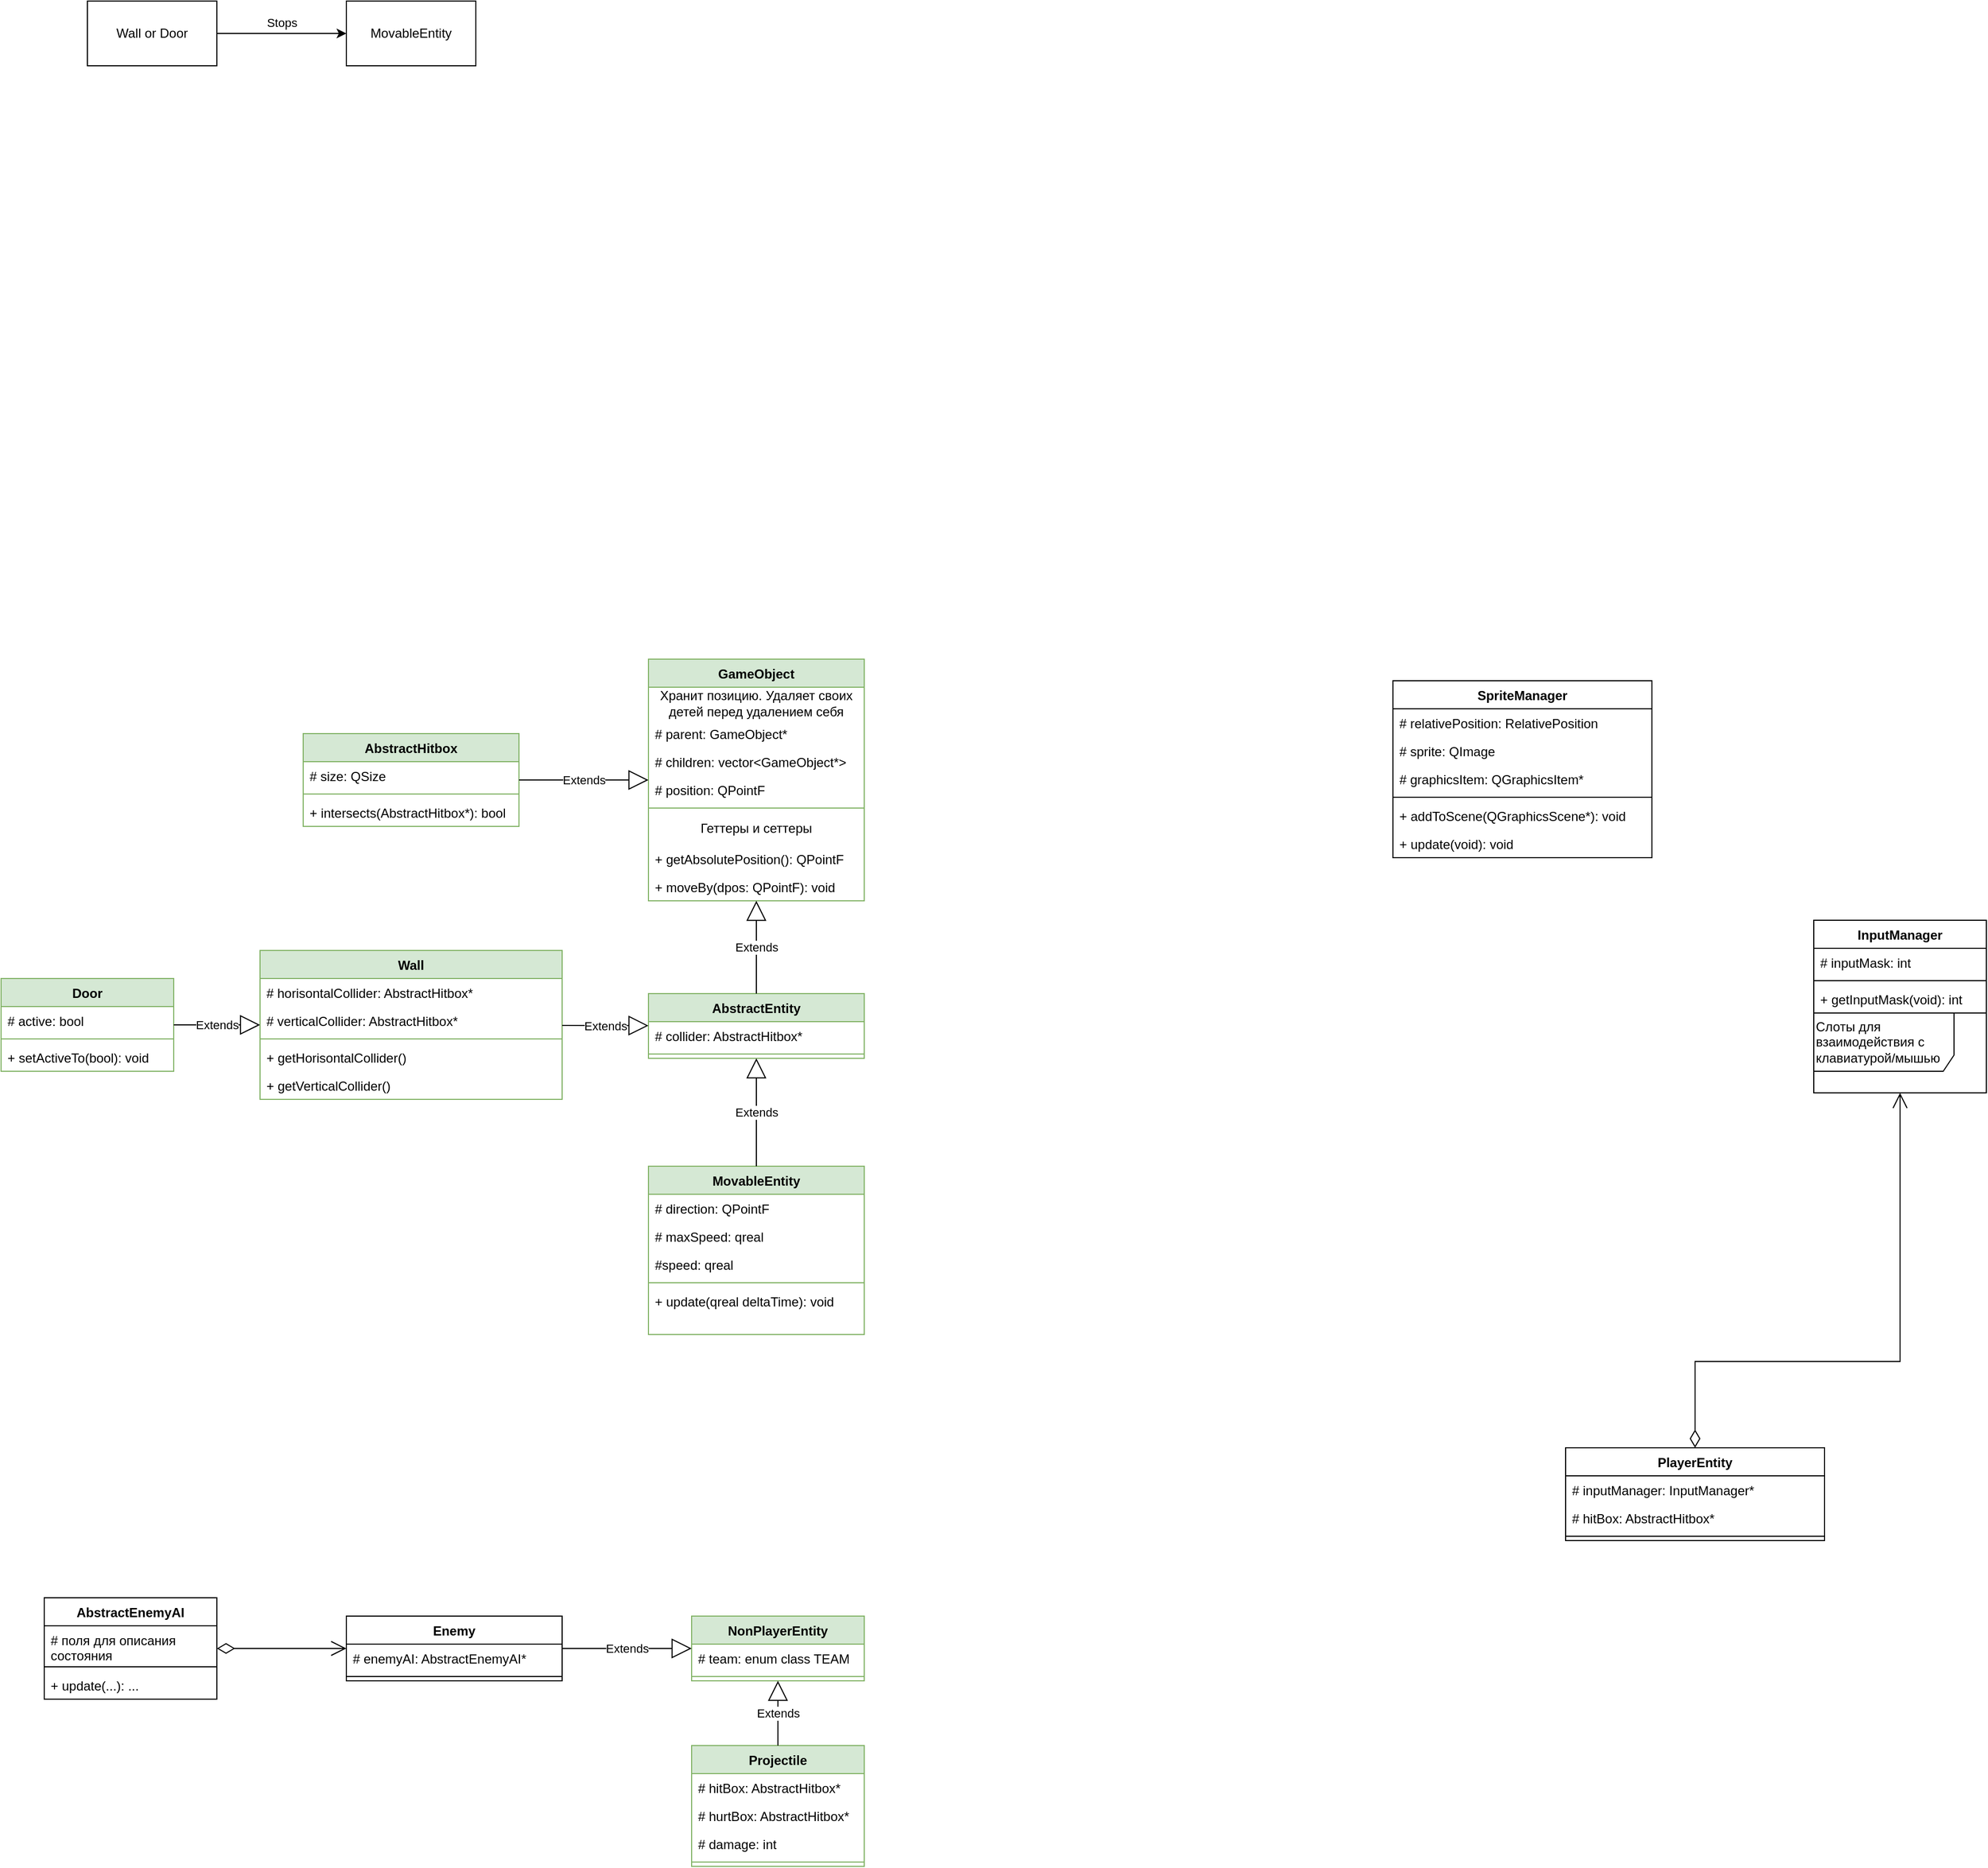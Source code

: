 <mxfile version="21.2.1" type="device" pages="4">
  <diagram id="QPRPo3kNuIKQth53pt3j" name="Основные игровые сущности">
    <mxGraphModel dx="3708" dy="3582" grid="1" gridSize="10" guides="1" tooltips="1" connect="1" arrows="1" fold="1" page="1" pageScale="1" pageWidth="1654" pageHeight="1169" math="0" shadow="0">
      <root>
        <mxCell id="0" />
        <mxCell id="1" parent="0" />
        <mxCell id="chpoLsHw60uD3UeHB9TH-12" value="AbstractHitbox" style="swimlane;fontStyle=1;align=center;verticalAlign=top;childLayout=stackLayout;horizontal=1;startSize=26;horizontalStack=0;resizeParent=1;resizeParentMax=0;resizeLast=0;collapsible=1;marginBottom=0;whiteSpace=wrap;html=1;fillColor=#d5e8d4;strokeColor=#82b366;" parent="1" vertex="1">
          <mxGeometry x="-1360" y="-1081" width="200" height="86" as="geometry" />
        </mxCell>
        <mxCell id="chpoLsHw60uD3UeHB9TH-17" value="# size: QSize" style="text;strokeColor=none;fillColor=none;align=left;verticalAlign=top;spacingLeft=4;spacingRight=4;overflow=hidden;rotatable=0;points=[[0,0.5],[1,0.5]];portConstraint=eastwest;whiteSpace=wrap;html=1;" parent="chpoLsHw60uD3UeHB9TH-12" vertex="1">
          <mxGeometry y="26" width="200" height="26" as="geometry" />
        </mxCell>
        <mxCell id="chpoLsHw60uD3UeHB9TH-14" value="" style="line;strokeWidth=1;fillColor=none;align=left;verticalAlign=middle;spacingTop=-1;spacingLeft=3;spacingRight=3;rotatable=0;labelPosition=right;points=[];portConstraint=eastwest;strokeColor=inherit;" parent="chpoLsHw60uD3UeHB9TH-12" vertex="1">
          <mxGeometry y="52" width="200" height="8" as="geometry" />
        </mxCell>
        <mxCell id="chpoLsHw60uD3UeHB9TH-15" value="+ intersects(AbstractHitbox*): bool" style="text;strokeColor=none;fillColor=none;align=left;verticalAlign=top;spacingLeft=4;spacingRight=4;overflow=hidden;rotatable=0;points=[[0,0.5],[1,0.5]];portConstraint=eastwest;whiteSpace=wrap;html=1;" parent="chpoLsHw60uD3UeHB9TH-12" vertex="1">
          <mxGeometry y="60" width="200" height="26" as="geometry" />
        </mxCell>
        <mxCell id="chpoLsHw60uD3UeHB9TH-18" value="SpriteManager" style="swimlane;fontStyle=1;align=center;verticalAlign=top;childLayout=stackLayout;horizontal=1;startSize=26;horizontalStack=0;resizeParent=1;resizeParentMax=0;resizeLast=0;collapsible=1;marginBottom=0;whiteSpace=wrap;html=1;" parent="1" vertex="1">
          <mxGeometry x="-350" y="-1130" width="240" height="164" as="geometry" />
        </mxCell>
        <mxCell id="chpoLsHw60uD3UeHB9TH-19" value="# relativePosition: RelativePosition" style="text;strokeColor=none;fillColor=none;align=left;verticalAlign=top;spacingLeft=4;spacingRight=4;overflow=hidden;rotatable=0;points=[[0,0.5],[1,0.5]];portConstraint=eastwest;whiteSpace=wrap;html=1;" parent="chpoLsHw60uD3UeHB9TH-18" vertex="1">
          <mxGeometry y="26" width="240" height="26" as="geometry" />
        </mxCell>
        <mxCell id="chpoLsHw60uD3UeHB9TH-23" value="# sprite: QImage" style="text;strokeColor=none;fillColor=none;align=left;verticalAlign=top;spacingLeft=4;spacingRight=4;overflow=hidden;rotatable=0;points=[[0,0.5],[1,0.5]];portConstraint=eastwest;whiteSpace=wrap;html=1;" parent="chpoLsHw60uD3UeHB9TH-18" vertex="1">
          <mxGeometry y="52" width="240" height="26" as="geometry" />
        </mxCell>
        <mxCell id="chpoLsHw60uD3UeHB9TH-24" value="# graphicsItem: QGraphicsItem*" style="text;strokeColor=none;fillColor=none;align=left;verticalAlign=top;spacingLeft=4;spacingRight=4;overflow=hidden;rotatable=0;points=[[0,0.5],[1,0.5]];portConstraint=eastwest;whiteSpace=wrap;html=1;" parent="chpoLsHw60uD3UeHB9TH-18" vertex="1">
          <mxGeometry y="78" width="240" height="26" as="geometry" />
        </mxCell>
        <mxCell id="chpoLsHw60uD3UeHB9TH-20" value="" style="line;strokeWidth=1;fillColor=none;align=left;verticalAlign=middle;spacingTop=-1;spacingLeft=3;spacingRight=3;rotatable=0;labelPosition=right;points=[];portConstraint=eastwest;strokeColor=inherit;" parent="chpoLsHw60uD3UeHB9TH-18" vertex="1">
          <mxGeometry y="104" width="240" height="8" as="geometry" />
        </mxCell>
        <mxCell id="chpoLsHw60uD3UeHB9TH-21" value="+ addToScene(QGraphicsScene*): void" style="text;strokeColor=none;fillColor=none;align=left;verticalAlign=top;spacingLeft=4;spacingRight=4;overflow=hidden;rotatable=0;points=[[0,0.5],[1,0.5]];portConstraint=eastwest;whiteSpace=wrap;html=1;" parent="chpoLsHw60uD3UeHB9TH-18" vertex="1">
          <mxGeometry y="112" width="240" height="26" as="geometry" />
        </mxCell>
        <mxCell id="chpoLsHw60uD3UeHB9TH-25" value="+ update(void): void" style="text;strokeColor=none;fillColor=none;align=left;verticalAlign=top;spacingLeft=4;spacingRight=4;overflow=hidden;rotatable=0;points=[[0,0.5],[1,0.5]];portConstraint=eastwest;whiteSpace=wrap;html=1;" parent="chpoLsHw60uD3UeHB9TH-18" vertex="1">
          <mxGeometry y="138" width="240" height="26" as="geometry" />
        </mxCell>
        <mxCell id="chpoLsHw60uD3UeHB9TH-26" value="MovableEntity" style="swimlane;fontStyle=1;align=center;verticalAlign=top;childLayout=stackLayout;horizontal=1;startSize=26;horizontalStack=0;resizeParent=1;resizeParentMax=0;resizeLast=0;collapsible=1;marginBottom=0;whiteSpace=wrap;html=1;fillColor=#d5e8d4;strokeColor=#82b366;" parent="1" vertex="1">
          <mxGeometry x="-1040" y="-680" width="200" height="156" as="geometry" />
        </mxCell>
        <mxCell id="chpoLsHw60uD3UeHB9TH-27" value="# direction: QPointF" style="text;strokeColor=none;fillColor=none;align=left;verticalAlign=top;spacingLeft=4;spacingRight=4;overflow=hidden;rotatable=0;points=[[0,0.5],[1,0.5]];portConstraint=eastwest;whiteSpace=wrap;html=1;" parent="chpoLsHw60uD3UeHB9TH-26" vertex="1">
          <mxGeometry y="26" width="200" height="26" as="geometry" />
        </mxCell>
        <mxCell id="MFDbTwBnCTHf1t6T9YAF-19" value="# maxSpeed: qreal" style="text;strokeColor=none;fillColor=none;align=left;verticalAlign=top;spacingLeft=4;spacingRight=4;overflow=hidden;rotatable=0;points=[[0,0.5],[1,0.5]];portConstraint=eastwest;whiteSpace=wrap;html=1;" vertex="1" parent="chpoLsHw60uD3UeHB9TH-26">
          <mxGeometry y="52" width="200" height="26" as="geometry" />
        </mxCell>
        <mxCell id="MFDbTwBnCTHf1t6T9YAF-20" value="#speed: qreal" style="text;strokeColor=none;fillColor=none;align=left;verticalAlign=top;spacingLeft=4;spacingRight=4;overflow=hidden;rotatable=0;points=[[0,0.5],[1,0.5]];portConstraint=eastwest;whiteSpace=wrap;html=1;" vertex="1" parent="chpoLsHw60uD3UeHB9TH-26">
          <mxGeometry y="78" width="200" height="26" as="geometry" />
        </mxCell>
        <mxCell id="chpoLsHw60uD3UeHB9TH-28" value="" style="line;strokeWidth=1;fillColor=none;align=left;verticalAlign=middle;spacingTop=-1;spacingLeft=3;spacingRight=3;rotatable=0;labelPosition=right;points=[];portConstraint=eastwest;strokeColor=inherit;" parent="chpoLsHw60uD3UeHB9TH-26" vertex="1">
          <mxGeometry y="104" width="200" height="8" as="geometry" />
        </mxCell>
        <mxCell id="chpoLsHw60uD3UeHB9TH-29" value="+ update(qreal deltaTime): void" style="text;strokeColor=none;fillColor=none;align=left;verticalAlign=top;spacingLeft=4;spacingRight=4;overflow=hidden;rotatable=0;points=[[0,0.5],[1,0.5]];portConstraint=eastwest;whiteSpace=wrap;html=1;" parent="chpoLsHw60uD3UeHB9TH-26" vertex="1">
          <mxGeometry y="112" width="200" height="44" as="geometry" />
        </mxCell>
        <mxCell id="zSMFsUK02AUJsP9jd0Pa-3" value="AbstractEntity" style="swimlane;fontStyle=1;align=center;verticalAlign=top;childLayout=stackLayout;horizontal=1;startSize=26;horizontalStack=0;resizeParent=1;resizeParentMax=0;resizeLast=0;collapsible=1;marginBottom=0;whiteSpace=wrap;html=1;fillColor=#d5e8d4;strokeColor=#82b366;" parent="1" vertex="1">
          <mxGeometry x="-1040" y="-840" width="200" height="60" as="geometry" />
        </mxCell>
        <mxCell id="V9e5aSlDiCZxoHJ3O9ea-1" value="# collider: AbstractHitbox*" style="text;strokeColor=none;fillColor=none;align=left;verticalAlign=top;spacingLeft=4;spacingRight=4;overflow=hidden;rotatable=0;points=[[0,0.5],[1,0.5]];portConstraint=eastwest;whiteSpace=wrap;html=1;" parent="zSMFsUK02AUJsP9jd0Pa-3" vertex="1">
          <mxGeometry y="26" width="200" height="26" as="geometry" />
        </mxCell>
        <mxCell id="zSMFsUK02AUJsP9jd0Pa-5" value="" style="line;strokeWidth=1;fillColor=none;align=left;verticalAlign=middle;spacingTop=-1;spacingLeft=3;spacingRight=3;rotatable=0;labelPosition=right;points=[];portConstraint=eastwest;strokeColor=inherit;" parent="zSMFsUK02AUJsP9jd0Pa-3" vertex="1">
          <mxGeometry y="52" width="200" height="8" as="geometry" />
        </mxCell>
        <mxCell id="zSMFsUK02AUJsP9jd0Pa-14" value="Wall" style="swimlane;fontStyle=1;align=center;verticalAlign=top;childLayout=stackLayout;horizontal=1;startSize=26;horizontalStack=0;resizeParent=1;resizeParentMax=0;resizeLast=0;collapsible=1;marginBottom=0;whiteSpace=wrap;html=1;fillColor=#d5e8d4;strokeColor=#82b366;" parent="1" vertex="1">
          <mxGeometry x="-1400" y="-880" width="280" height="138" as="geometry" />
        </mxCell>
        <mxCell id="V9e5aSlDiCZxoHJ3O9ea-3" value="# horisontalCollider: AbstractHitbox*" style="text;strokeColor=none;fillColor=none;align=left;verticalAlign=top;spacingLeft=4;spacingRight=4;overflow=hidden;rotatable=0;points=[[0,0.5],[1,0.5]];portConstraint=eastwest;whiteSpace=wrap;html=1;" parent="zSMFsUK02AUJsP9jd0Pa-14" vertex="1">
          <mxGeometry y="26" width="280" height="26" as="geometry" />
        </mxCell>
        <mxCell id="V9e5aSlDiCZxoHJ3O9ea-4" value="# verticalCollider: AbstractHitbox*" style="text;strokeColor=none;fillColor=none;align=left;verticalAlign=top;spacingLeft=4;spacingRight=4;overflow=hidden;rotatable=0;points=[[0,0.5],[1,0.5]];portConstraint=eastwest;whiteSpace=wrap;html=1;" parent="zSMFsUK02AUJsP9jd0Pa-14" vertex="1">
          <mxGeometry y="52" width="280" height="26" as="geometry" />
        </mxCell>
        <mxCell id="zSMFsUK02AUJsP9jd0Pa-16" value="" style="line;strokeWidth=1;fillColor=none;align=left;verticalAlign=middle;spacingTop=-1;spacingLeft=3;spacingRight=3;rotatable=0;labelPosition=right;points=[];portConstraint=eastwest;strokeColor=inherit;" parent="zSMFsUK02AUJsP9jd0Pa-14" vertex="1">
          <mxGeometry y="78" width="280" height="8" as="geometry" />
        </mxCell>
        <mxCell id="V9e5aSlDiCZxoHJ3O9ea-5" value="+ getHorisontalCollider()" style="text;strokeColor=none;fillColor=none;align=left;verticalAlign=top;spacingLeft=4;spacingRight=4;overflow=hidden;rotatable=0;points=[[0,0.5],[1,0.5]];portConstraint=eastwest;whiteSpace=wrap;html=1;" parent="zSMFsUK02AUJsP9jd0Pa-14" vertex="1">
          <mxGeometry y="86" width="280" height="26" as="geometry" />
        </mxCell>
        <mxCell id="V9e5aSlDiCZxoHJ3O9ea-6" value="+ getVerticalCollider()" style="text;strokeColor=none;fillColor=none;align=left;verticalAlign=top;spacingLeft=4;spacingRight=4;overflow=hidden;rotatable=0;points=[[0,0.5],[1,0.5]];portConstraint=eastwest;whiteSpace=wrap;html=1;" parent="zSMFsUK02AUJsP9jd0Pa-14" vertex="1">
          <mxGeometry y="112" width="280" height="26" as="geometry" />
        </mxCell>
        <mxCell id="zSMFsUK02AUJsP9jd0Pa-19" value="Door" style="swimlane;fontStyle=1;align=center;verticalAlign=top;childLayout=stackLayout;horizontal=1;startSize=26;horizontalStack=0;resizeParent=1;resizeParentMax=0;resizeLast=0;collapsible=1;marginBottom=0;whiteSpace=wrap;html=1;fillColor=#d5e8d4;strokeColor=#82b366;" parent="1" vertex="1">
          <mxGeometry x="-1640" y="-854" width="160" height="86" as="geometry" />
        </mxCell>
        <mxCell id="zSMFsUK02AUJsP9jd0Pa-20" value="# active: bool" style="text;strokeColor=none;fillColor=none;align=left;verticalAlign=top;spacingLeft=4;spacingRight=4;overflow=hidden;rotatable=0;points=[[0,0.5],[1,0.5]];portConstraint=eastwest;whiteSpace=wrap;html=1;" parent="zSMFsUK02AUJsP9jd0Pa-19" vertex="1">
          <mxGeometry y="26" width="160" height="26" as="geometry" />
        </mxCell>
        <mxCell id="zSMFsUK02AUJsP9jd0Pa-21" value="" style="line;strokeWidth=1;fillColor=none;align=left;verticalAlign=middle;spacingTop=-1;spacingLeft=3;spacingRight=3;rotatable=0;labelPosition=right;points=[];portConstraint=eastwest;strokeColor=inherit;" parent="zSMFsUK02AUJsP9jd0Pa-19" vertex="1">
          <mxGeometry y="52" width="160" height="8" as="geometry" />
        </mxCell>
        <mxCell id="zSMFsUK02AUJsP9jd0Pa-22" value="+ setActiveTo(bool): void" style="text;strokeColor=none;fillColor=none;align=left;verticalAlign=top;spacingLeft=4;spacingRight=4;overflow=hidden;rotatable=0;points=[[0,0.5],[1,0.5]];portConstraint=eastwest;whiteSpace=wrap;html=1;" parent="zSMFsUK02AUJsP9jd0Pa-19" vertex="1">
          <mxGeometry y="60" width="160" height="26" as="geometry" />
        </mxCell>
        <mxCell id="zSMFsUK02AUJsP9jd0Pa-23" value="Extends" style="endArrow=block;endSize=16;endFill=0;html=1;rounded=0;" parent="1" source="zSMFsUK02AUJsP9jd0Pa-19" target="zSMFsUK02AUJsP9jd0Pa-14" edge="1">
          <mxGeometry width="160" relative="1" as="geometry">
            <mxPoint x="-1920" y="-450" as="sourcePoint" />
            <mxPoint x="-1760" y="-450" as="targetPoint" />
          </mxGeometry>
        </mxCell>
        <mxCell id="zSMFsUK02AUJsP9jd0Pa-24" value="NonPlayerEntity" style="swimlane;fontStyle=1;align=center;verticalAlign=top;childLayout=stackLayout;horizontal=1;startSize=26;horizontalStack=0;resizeParent=1;resizeParentMax=0;resizeLast=0;collapsible=1;marginBottom=0;whiteSpace=wrap;html=1;fillColor=#d5e8d4;strokeColor=#82b366;" parent="1" vertex="1">
          <mxGeometry x="-1000" y="-263" width="160" height="60" as="geometry" />
        </mxCell>
        <mxCell id="zSMFsUK02AUJsP9jd0Pa-25" value="# team: enum class TEAM" style="text;strokeColor=none;fillColor=none;align=left;verticalAlign=top;spacingLeft=4;spacingRight=4;overflow=hidden;rotatable=0;points=[[0,0.5],[1,0.5]];portConstraint=eastwest;whiteSpace=wrap;html=1;" parent="zSMFsUK02AUJsP9jd0Pa-24" vertex="1">
          <mxGeometry y="26" width="160" height="26" as="geometry" />
        </mxCell>
        <mxCell id="zSMFsUK02AUJsP9jd0Pa-26" value="" style="line;strokeWidth=1;fillColor=none;align=left;verticalAlign=middle;spacingTop=-1;spacingLeft=3;spacingRight=3;rotatable=0;labelPosition=right;points=[];portConstraint=eastwest;strokeColor=inherit;" parent="zSMFsUK02AUJsP9jd0Pa-24" vertex="1">
          <mxGeometry y="52" width="160" height="8" as="geometry" />
        </mxCell>
        <mxCell id="zSMFsUK02AUJsP9jd0Pa-29" value="Projectile" style="swimlane;fontStyle=1;align=center;verticalAlign=top;childLayout=stackLayout;horizontal=1;startSize=26;horizontalStack=0;resizeParent=1;resizeParentMax=0;resizeLast=0;collapsible=1;marginBottom=0;whiteSpace=wrap;html=1;fillColor=#d5e8d4;strokeColor=#82b366;" parent="1" vertex="1">
          <mxGeometry x="-1000" y="-143" width="160" height="112" as="geometry" />
        </mxCell>
        <mxCell id="zSMFsUK02AUJsP9jd0Pa-30" value="# hitBox: AbstractHitbox*" style="text;strokeColor=none;fillColor=none;align=left;verticalAlign=top;spacingLeft=4;spacingRight=4;overflow=hidden;rotatable=0;points=[[0,0.5],[1,0.5]];portConstraint=eastwest;whiteSpace=wrap;html=1;" parent="zSMFsUK02AUJsP9jd0Pa-29" vertex="1">
          <mxGeometry y="26" width="160" height="26" as="geometry" />
        </mxCell>
        <mxCell id="zSMFsUK02AUJsP9jd0Pa-33" value="# hurtBox: AbstractHitbox*" style="text;strokeColor=none;fillColor=none;align=left;verticalAlign=top;spacingLeft=4;spacingRight=4;overflow=hidden;rotatable=0;points=[[0,0.5],[1,0.5]];portConstraint=eastwest;whiteSpace=wrap;html=1;" parent="zSMFsUK02AUJsP9jd0Pa-29" vertex="1">
          <mxGeometry y="52" width="160" height="26" as="geometry" />
        </mxCell>
        <mxCell id="zSMFsUK02AUJsP9jd0Pa-36" value="# damage: int" style="text;strokeColor=none;fillColor=none;align=left;verticalAlign=top;spacingLeft=4;spacingRight=4;overflow=hidden;rotatable=0;points=[[0,0.5],[1,0.5]];portConstraint=eastwest;whiteSpace=wrap;html=1;" parent="zSMFsUK02AUJsP9jd0Pa-29" vertex="1">
          <mxGeometry y="78" width="160" height="26" as="geometry" />
        </mxCell>
        <mxCell id="zSMFsUK02AUJsP9jd0Pa-31" value="" style="line;strokeWidth=1;fillColor=none;align=left;verticalAlign=middle;spacingTop=-1;spacingLeft=3;spacingRight=3;rotatable=0;labelPosition=right;points=[];portConstraint=eastwest;strokeColor=inherit;" parent="zSMFsUK02AUJsP9jd0Pa-29" vertex="1">
          <mxGeometry y="104" width="160" height="8" as="geometry" />
        </mxCell>
        <mxCell id="zSMFsUK02AUJsP9jd0Pa-35" value="Extends" style="endArrow=block;endSize=16;endFill=0;html=1;rounded=0;exitX=0.5;exitY=0;exitDx=0;exitDy=0;" parent="1" source="zSMFsUK02AUJsP9jd0Pa-29" target="zSMFsUK02AUJsP9jd0Pa-24" edge="1">
          <mxGeometry width="160" relative="1" as="geometry">
            <mxPoint x="-1250" y="-43" as="sourcePoint" />
            <mxPoint x="-1090" y="-43" as="targetPoint" />
          </mxGeometry>
        </mxCell>
        <mxCell id="zSMFsUK02AUJsP9jd0Pa-43" value="Enemy" style="swimlane;fontStyle=1;align=center;verticalAlign=top;childLayout=stackLayout;horizontal=1;startSize=26;horizontalStack=0;resizeParent=1;resizeParentMax=0;resizeLast=0;collapsible=1;marginBottom=0;whiteSpace=wrap;html=1;" parent="1" vertex="1">
          <mxGeometry x="-1320" y="-263" width="200" height="60" as="geometry" />
        </mxCell>
        <mxCell id="zSMFsUK02AUJsP9jd0Pa-44" value="# enemyAI: AbstractEnemyAI*" style="text;strokeColor=none;fillColor=none;align=left;verticalAlign=top;spacingLeft=4;spacingRight=4;overflow=hidden;rotatable=0;points=[[0,0.5],[1,0.5]];portConstraint=eastwest;whiteSpace=wrap;html=1;" parent="zSMFsUK02AUJsP9jd0Pa-43" vertex="1">
          <mxGeometry y="26" width="200" height="26" as="geometry" />
        </mxCell>
        <mxCell id="zSMFsUK02AUJsP9jd0Pa-45" value="" style="line;strokeWidth=1;fillColor=none;align=left;verticalAlign=middle;spacingTop=-1;spacingLeft=3;spacingRight=3;rotatable=0;labelPosition=right;points=[];portConstraint=eastwest;strokeColor=inherit;" parent="zSMFsUK02AUJsP9jd0Pa-43" vertex="1">
          <mxGeometry y="52" width="200" height="8" as="geometry" />
        </mxCell>
        <mxCell id="zSMFsUK02AUJsP9jd0Pa-47" value="Extends" style="endArrow=block;endSize=16;endFill=0;html=1;rounded=0;" parent="1" source="zSMFsUK02AUJsP9jd0Pa-43" target="zSMFsUK02AUJsP9jd0Pa-24" edge="1">
          <mxGeometry width="160" relative="1" as="geometry">
            <mxPoint x="-1300" y="-83" as="sourcePoint" />
            <mxPoint x="-1140" y="-83" as="targetPoint" />
          </mxGeometry>
        </mxCell>
        <mxCell id="zSMFsUK02AUJsP9jd0Pa-48" value="InputManager" style="swimlane;fontStyle=1;align=center;verticalAlign=top;childLayout=stackLayout;horizontal=1;startSize=26;horizontalStack=0;resizeParent=1;resizeParentMax=0;resizeLast=0;collapsible=1;marginBottom=0;whiteSpace=wrap;html=1;" parent="1" vertex="1">
          <mxGeometry x="40" y="-908" width="160" height="160" as="geometry" />
        </mxCell>
        <mxCell id="zSMFsUK02AUJsP9jd0Pa-49" value="# inputMask: int" style="text;strokeColor=none;fillColor=none;align=left;verticalAlign=top;spacingLeft=4;spacingRight=4;overflow=hidden;rotatable=0;points=[[0,0.5],[1,0.5]];portConstraint=eastwest;whiteSpace=wrap;html=1;" parent="zSMFsUK02AUJsP9jd0Pa-48" vertex="1">
          <mxGeometry y="26" width="160" height="26" as="geometry" />
        </mxCell>
        <mxCell id="zSMFsUK02AUJsP9jd0Pa-50" value="" style="line;strokeWidth=1;fillColor=none;align=left;verticalAlign=middle;spacingTop=-1;spacingLeft=3;spacingRight=3;rotatable=0;labelPosition=right;points=[];portConstraint=eastwest;strokeColor=inherit;" parent="zSMFsUK02AUJsP9jd0Pa-48" vertex="1">
          <mxGeometry y="52" width="160" height="8" as="geometry" />
        </mxCell>
        <mxCell id="zSMFsUK02AUJsP9jd0Pa-52" value="+ getInputMask(void): int" style="text;strokeColor=none;fillColor=none;align=left;verticalAlign=top;spacingLeft=4;spacingRight=4;overflow=hidden;rotatable=0;points=[[0,0.5],[1,0.5]];portConstraint=eastwest;whiteSpace=wrap;html=1;" parent="zSMFsUK02AUJsP9jd0Pa-48" vertex="1">
          <mxGeometry y="60" width="160" height="26" as="geometry" />
        </mxCell>
        <mxCell id="zSMFsUK02AUJsP9jd0Pa-53" value="Слоты для взаимодействия с клавиатурой/мышью" style="shape=umlFrame;whiteSpace=wrap;html=1;pointerEvents=0;width=130;height=54;align=left;" parent="zSMFsUK02AUJsP9jd0Pa-48" vertex="1">
          <mxGeometry y="86" width="160" height="74" as="geometry" />
        </mxCell>
        <mxCell id="zSMFsUK02AUJsP9jd0Pa-54" value="PlayerEntity" style="swimlane;fontStyle=1;align=center;verticalAlign=top;childLayout=stackLayout;horizontal=1;startSize=26;horizontalStack=0;resizeParent=1;resizeParentMax=0;resizeLast=0;collapsible=1;marginBottom=0;whiteSpace=wrap;html=1;" parent="1" vertex="1">
          <mxGeometry x="-190" y="-419" width="240" height="86" as="geometry" />
        </mxCell>
        <mxCell id="zSMFsUK02AUJsP9jd0Pa-55" value="# inputManager: InputManager*" style="text;strokeColor=none;fillColor=none;align=left;verticalAlign=top;spacingLeft=4;spacingRight=4;overflow=hidden;rotatable=0;points=[[0,0.5],[1,0.5]];portConstraint=eastwest;whiteSpace=wrap;html=1;" parent="zSMFsUK02AUJsP9jd0Pa-54" vertex="1">
          <mxGeometry y="26" width="240" height="26" as="geometry" />
        </mxCell>
        <mxCell id="zSMFsUK02AUJsP9jd0Pa-69" value="# hitBox: AbstractHitbox*" style="text;strokeColor=none;fillColor=none;align=left;verticalAlign=top;spacingLeft=4;spacingRight=4;overflow=hidden;rotatable=0;points=[[0,0.5],[1,0.5]];portConstraint=eastwest;whiteSpace=wrap;html=1;" parent="zSMFsUK02AUJsP9jd0Pa-54" vertex="1">
          <mxGeometry y="52" width="240" height="26" as="geometry" />
        </mxCell>
        <mxCell id="zSMFsUK02AUJsP9jd0Pa-56" value="" style="line;strokeWidth=1;fillColor=none;align=left;verticalAlign=middle;spacingTop=-1;spacingLeft=3;spacingRight=3;rotatable=0;labelPosition=right;points=[];portConstraint=eastwest;strokeColor=inherit;" parent="zSMFsUK02AUJsP9jd0Pa-54" vertex="1">
          <mxGeometry y="78" width="240" height="8" as="geometry" />
        </mxCell>
        <mxCell id="zSMFsUK02AUJsP9jd0Pa-59" value="" style="endArrow=open;html=1;endSize=12;startArrow=diamondThin;startSize=14;startFill=0;edgeStyle=orthogonalEdgeStyle;align=left;verticalAlign=bottom;rounded=0;exitX=0.5;exitY=0;exitDx=0;exitDy=0;" parent="1" source="zSMFsUK02AUJsP9jd0Pa-54" target="zSMFsUK02AUJsP9jd0Pa-48" edge="1">
          <mxGeometry x="-0.6" y="30" relative="1" as="geometry">
            <mxPoint x="-100" y="-269" as="sourcePoint" />
            <mxPoint x="60" y="-269" as="targetPoint" />
            <Array as="points">
              <mxPoint x="-70" y="-499" />
              <mxPoint x="120" y="-499" />
            </Array>
            <mxPoint as="offset" />
          </mxGeometry>
        </mxCell>
        <mxCell id="zSMFsUK02AUJsP9jd0Pa-60" value="AbstractEnemyAI" style="swimlane;fontStyle=1;align=center;verticalAlign=top;childLayout=stackLayout;horizontal=1;startSize=26;horizontalStack=0;resizeParent=1;resizeParentMax=0;resizeLast=0;collapsible=1;marginBottom=0;whiteSpace=wrap;html=1;" parent="1" vertex="1">
          <mxGeometry x="-1600" y="-280" width="160" height="94" as="geometry" />
        </mxCell>
        <mxCell id="zSMFsUK02AUJsP9jd0Pa-61" value="# поля для описания состояния" style="text;strokeColor=none;fillColor=none;align=left;verticalAlign=top;spacingLeft=4;spacingRight=4;overflow=hidden;rotatable=0;points=[[0,0.5],[1,0.5]];portConstraint=eastwest;whiteSpace=wrap;html=1;" parent="zSMFsUK02AUJsP9jd0Pa-60" vertex="1">
          <mxGeometry y="26" width="160" height="34" as="geometry" />
        </mxCell>
        <mxCell id="zSMFsUK02AUJsP9jd0Pa-62" value="" style="line;strokeWidth=1;fillColor=none;align=left;verticalAlign=middle;spacingTop=-1;spacingLeft=3;spacingRight=3;rotatable=0;labelPosition=right;points=[];portConstraint=eastwest;strokeColor=inherit;" parent="zSMFsUK02AUJsP9jd0Pa-60" vertex="1">
          <mxGeometry y="60" width="160" height="8" as="geometry" />
        </mxCell>
        <mxCell id="zSMFsUK02AUJsP9jd0Pa-63" value="+ update(...): ..." style="text;strokeColor=none;fillColor=none;align=left;verticalAlign=top;spacingLeft=4;spacingRight=4;overflow=hidden;rotatable=0;points=[[0,0.5],[1,0.5]];portConstraint=eastwest;whiteSpace=wrap;html=1;" parent="zSMFsUK02AUJsP9jd0Pa-60" vertex="1">
          <mxGeometry y="68" width="160" height="26" as="geometry" />
        </mxCell>
        <mxCell id="zSMFsUK02AUJsP9jd0Pa-64" value="" style="endArrow=open;html=1;endSize=12;startArrow=diamondThin;startSize=14;startFill=0;edgeStyle=orthogonalEdgeStyle;align=left;verticalAlign=bottom;rounded=0;" parent="1" source="zSMFsUK02AUJsP9jd0Pa-60" target="zSMFsUK02AUJsP9jd0Pa-43" edge="1">
          <mxGeometry x="-0.667" y="30" relative="1" as="geometry">
            <mxPoint x="-1470" y="-83" as="sourcePoint" />
            <mxPoint x="-1310" y="-83" as="targetPoint" />
            <mxPoint as="offset" />
          </mxGeometry>
        </mxCell>
        <mxCell id="MFDbTwBnCTHf1t6T9YAF-1" value="GameObject" style="swimlane;fontStyle=1;align=center;verticalAlign=top;childLayout=stackLayout;horizontal=1;startSize=26;horizontalStack=0;resizeParent=1;resizeParentMax=0;resizeLast=0;collapsible=1;marginBottom=0;whiteSpace=wrap;html=1;fillColor=#d5e8d4;strokeColor=#82b366;" vertex="1" parent="1">
          <mxGeometry x="-1040" y="-1150" width="200" height="224" as="geometry" />
        </mxCell>
        <mxCell id="MFDbTwBnCTHf1t6T9YAF-12" value="Хранит позицию. Удаляет своих детей перед удалением себя" style="text;html=1;strokeColor=none;fillColor=none;align=center;verticalAlign=middle;whiteSpace=wrap;rounded=0;" vertex="1" parent="MFDbTwBnCTHf1t6T9YAF-1">
          <mxGeometry y="26" width="200" height="30" as="geometry" />
        </mxCell>
        <mxCell id="MFDbTwBnCTHf1t6T9YAF-2" value="# parent: GameObject*" style="text;strokeColor=none;fillColor=none;align=left;verticalAlign=top;spacingLeft=4;spacingRight=4;overflow=hidden;rotatable=0;points=[[0,0.5],[1,0.5]];portConstraint=eastwest;whiteSpace=wrap;html=1;" vertex="1" parent="MFDbTwBnCTHf1t6T9YAF-1">
          <mxGeometry y="56" width="200" height="26" as="geometry" />
        </mxCell>
        <mxCell id="MFDbTwBnCTHf1t6T9YAF-5" value="# children: vector&amp;lt;GameObject*&amp;gt;" style="text;strokeColor=none;fillColor=none;align=left;verticalAlign=top;spacingLeft=4;spacingRight=4;overflow=hidden;rotatable=0;points=[[0,0.5],[1,0.5]];portConstraint=eastwest;whiteSpace=wrap;html=1;" vertex="1" parent="MFDbTwBnCTHf1t6T9YAF-1">
          <mxGeometry y="82" width="200" height="26" as="geometry" />
        </mxCell>
        <mxCell id="MFDbTwBnCTHf1t6T9YAF-10" value="# position: QPointF" style="text;strokeColor=none;fillColor=none;align=left;verticalAlign=top;spacingLeft=4;spacingRight=4;overflow=hidden;rotatable=0;points=[[0,0.5],[1,0.5]];portConstraint=eastwest;whiteSpace=wrap;html=1;" vertex="1" parent="MFDbTwBnCTHf1t6T9YAF-1">
          <mxGeometry y="108" width="200" height="26" as="geometry" />
        </mxCell>
        <mxCell id="MFDbTwBnCTHf1t6T9YAF-3" value="" style="line;strokeWidth=1;fillColor=none;align=left;verticalAlign=middle;spacingTop=-1;spacingLeft=3;spacingRight=3;rotatable=0;labelPosition=right;points=[];portConstraint=eastwest;strokeColor=inherit;" vertex="1" parent="MFDbTwBnCTHf1t6T9YAF-1">
          <mxGeometry y="134" width="200" height="8" as="geometry" />
        </mxCell>
        <mxCell id="MFDbTwBnCTHf1t6T9YAF-13" value="Геттеры и сеттеры" style="text;html=1;strokeColor=none;fillColor=none;align=center;verticalAlign=middle;whiteSpace=wrap;rounded=0;" vertex="1" parent="MFDbTwBnCTHf1t6T9YAF-1">
          <mxGeometry y="142" width="200" height="30" as="geometry" />
        </mxCell>
        <mxCell id="MFDbTwBnCTHf1t6T9YAF-14" value="+ getAbsolutePosition(): QPointF" style="text;strokeColor=none;fillColor=none;align=left;verticalAlign=top;spacingLeft=4;spacingRight=4;overflow=hidden;rotatable=0;points=[[0,0.5],[1,0.5]];portConstraint=eastwest;whiteSpace=wrap;html=1;" vertex="1" parent="MFDbTwBnCTHf1t6T9YAF-1">
          <mxGeometry y="172" width="200" height="26" as="geometry" />
        </mxCell>
        <mxCell id="MFDbTwBnCTHf1t6T9YAF-15" value="+ moveBy(dpos: QPointF): void" style="text;strokeColor=none;fillColor=none;align=left;verticalAlign=top;spacingLeft=4;spacingRight=4;overflow=hidden;rotatable=0;points=[[0,0.5],[1,0.5]];portConstraint=eastwest;whiteSpace=wrap;html=1;" vertex="1" parent="MFDbTwBnCTHf1t6T9YAF-1">
          <mxGeometry y="198" width="200" height="26" as="geometry" />
        </mxCell>
        <mxCell id="MFDbTwBnCTHf1t6T9YAF-16" value="Extends" style="endArrow=block;endSize=16;endFill=0;html=1;rounded=0;" edge="1" parent="1" source="chpoLsHw60uD3UeHB9TH-12" target="MFDbTwBnCTHf1t6T9YAF-1">
          <mxGeometry width="160" relative="1" as="geometry">
            <mxPoint x="-1357" y="-1140" as="sourcePoint" />
            <mxPoint x="-1197" y="-1140" as="targetPoint" />
          </mxGeometry>
        </mxCell>
        <mxCell id="MFDbTwBnCTHf1t6T9YAF-17" value="Extends" style="endArrow=block;endSize=16;endFill=0;html=1;rounded=0;" edge="1" parent="1" source="zSMFsUK02AUJsP9jd0Pa-3" target="MFDbTwBnCTHf1t6T9YAF-1">
          <mxGeometry width="160" relative="1" as="geometry">
            <mxPoint x="-720" y="-830" as="sourcePoint" />
            <mxPoint x="-560" y="-830" as="targetPoint" />
          </mxGeometry>
        </mxCell>
        <mxCell id="MFDbTwBnCTHf1t6T9YAF-18" value="Extends" style="endArrow=block;endSize=16;endFill=0;html=1;rounded=0;" edge="1" parent="1" source="zSMFsUK02AUJsP9jd0Pa-14" target="zSMFsUK02AUJsP9jd0Pa-3">
          <mxGeometry width="160" relative="1" as="geometry">
            <mxPoint x="-1390" y="-422" as="sourcePoint" />
            <mxPoint x="-1230" y="-422" as="targetPoint" />
          </mxGeometry>
        </mxCell>
        <mxCell id="MFDbTwBnCTHf1t6T9YAF-21" value="Extends" style="endArrow=block;endSize=16;endFill=0;html=1;rounded=0;" edge="1" parent="1" source="chpoLsHw60uD3UeHB9TH-26" target="zSMFsUK02AUJsP9jd0Pa-3">
          <mxGeometry width="160" relative="1" as="geometry">
            <mxPoint x="-320" y="-790" as="sourcePoint" />
            <mxPoint x="-160" y="-790" as="targetPoint" />
          </mxGeometry>
        </mxCell>
        <mxCell id="MFDbTwBnCTHf1t6T9YAF-23" value="Wall or Door" style="rounded=0;whiteSpace=wrap;html=1;" vertex="1" parent="1">
          <mxGeometry x="-1560" y="-1760" width="120" height="60" as="geometry" />
        </mxCell>
        <mxCell id="MFDbTwBnCTHf1t6T9YAF-24" value="MovableEntity" style="rounded=0;whiteSpace=wrap;html=1;" vertex="1" parent="1">
          <mxGeometry x="-1320" y="-1760" width="120" height="60" as="geometry" />
        </mxCell>
        <mxCell id="MFDbTwBnCTHf1t6T9YAF-28" value="" style="endArrow=classic;html=1;rounded=0;" edge="1" parent="1" source="MFDbTwBnCTHf1t6T9YAF-23" target="MFDbTwBnCTHf1t6T9YAF-24">
          <mxGeometry relative="1" as="geometry">
            <mxPoint x="-1440" y="-1730" as="sourcePoint" />
            <mxPoint x="-1340" y="-1730" as="targetPoint" />
          </mxGeometry>
        </mxCell>
        <mxCell id="MFDbTwBnCTHf1t6T9YAF-29" value="Stops" style="edgeLabel;resizable=0;html=1;align=center;verticalAlign=middle;" connectable="0" vertex="1" parent="MFDbTwBnCTHf1t6T9YAF-28">
          <mxGeometry relative="1" as="geometry">
            <mxPoint y="-10" as="offset" />
          </mxGeometry>
        </mxCell>
      </root>
    </mxGraphModel>
  </diagram>
  <diagram id="mT52xozUOwNZc9XCIj7M" name="Обработка уровней">
    <mxGraphModel dx="1385" dy="848" grid="1" gridSize="10" guides="1" tooltips="1" connect="1" arrows="1" fold="1" page="1" pageScale="1" pageWidth="1169" pageHeight="827" math="0" shadow="0">
      <root>
        <mxCell id="0" />
        <mxCell id="1" parent="0" />
        <mxCell id="PGfW2LcCs6j47eoauPUC-1" value="Room" style="swimlane;fontStyle=1;align=center;verticalAlign=top;childLayout=stackLayout;horizontal=1;startSize=26;horizontalStack=0;resizeParent=1;resizeParentMax=0;resizeLast=0;collapsible=1;marginBottom=0;whiteSpace=wrap;html=1;" vertex="1" parent="1">
          <mxGeometry x="80" y="80" width="280" height="138" as="geometry" />
        </mxCell>
        <mxCell id="PGfW2LcCs6j47eoauPUC-11" value="# spawnManager: SpawnManager*" style="text;strokeColor=none;fillColor=none;align=left;verticalAlign=top;spacingLeft=4;spacingRight=4;overflow=hidden;rotatable=0;points=[[0,0.5],[1,0.5]];portConstraint=eastwest;whiteSpace=wrap;html=1;" vertex="1" parent="PGfW2LcCs6j47eoauPUC-1">
          <mxGeometry y="26" width="280" height="26" as="geometry" />
        </mxCell>
        <mxCell id="PGfW2LcCs6j47eoauPUC-2" value="# walls: std::vector&amp;lt;Wall*&amp;gt;" style="text;strokeColor=none;fillColor=none;align=left;verticalAlign=top;spacingLeft=4;spacingRight=4;overflow=hidden;rotatable=0;points=[[0,0.5],[1,0.5]];portConstraint=eastwest;whiteSpace=wrap;html=1;" vertex="1" parent="PGfW2LcCs6j47eoauPUC-1">
          <mxGeometry y="52" width="280" height="26" as="geometry" />
        </mxCell>
        <mxCell id="PGfW2LcCs6j47eoauPUC-5" value="# doors: std::vector&amp;lt;Door*&amp;gt;" style="text;strokeColor=none;fillColor=none;align=left;verticalAlign=top;spacingLeft=4;spacingRight=4;overflow=hidden;rotatable=0;points=[[0,0.5],[1,0.5]];portConstraint=eastwest;whiteSpace=wrap;html=1;" vertex="1" parent="PGfW2LcCs6j47eoauPUC-1">
          <mxGeometry y="78" width="280" height="26" as="geometry" />
        </mxCell>
        <mxCell id="PGfW2LcCs6j47eoauPUC-6" value="# triggers: std::vector&amp;lt;AbstractComplexTrigger*&amp;gt;" style="text;strokeColor=none;fillColor=none;align=left;verticalAlign=top;spacingLeft=4;spacingRight=4;overflow=hidden;rotatable=0;points=[[0,0.5],[1,0.5]];portConstraint=eastwest;whiteSpace=wrap;html=1;" vertex="1" parent="PGfW2LcCs6j47eoauPUC-1">
          <mxGeometry y="104" width="280" height="26" as="geometry" />
        </mxCell>
        <mxCell id="PGfW2LcCs6j47eoauPUC-3" value="" style="line;strokeWidth=1;fillColor=none;align=left;verticalAlign=middle;spacingTop=-1;spacingLeft=3;spacingRight=3;rotatable=0;labelPosition=right;points=[];portConstraint=eastwest;strokeColor=inherit;" vertex="1" parent="PGfW2LcCs6j47eoauPUC-1">
          <mxGeometry y="130" width="280" height="8" as="geometry" />
        </mxCell>
        <mxCell id="PGfW2LcCs6j47eoauPUC-7" value="SpawnManager" style="swimlane;fontStyle=1;align=center;verticalAlign=top;childLayout=stackLayout;horizontal=1;startSize=26;horizontalStack=0;resizeParent=1;resizeParentMax=0;resizeLast=0;collapsible=1;marginBottom=0;whiteSpace=wrap;html=1;" vertex="1" parent="1">
          <mxGeometry x="480" y="93" width="200" height="112" as="geometry" />
        </mxCell>
        <mxCell id="PGfW2LcCs6j47eoauPUC-8" value="# type: enum class ROOM_TYPE" style="text;strokeColor=none;fillColor=none;align=left;verticalAlign=top;spacingLeft=4;spacingRight=4;overflow=hidden;rotatable=0;points=[[0,0.5],[1,0.5]];portConstraint=eastwest;whiteSpace=wrap;html=1;" vertex="1" parent="PGfW2LcCs6j47eoauPUC-7">
          <mxGeometry y="26" width="200" height="26" as="geometry" />
        </mxCell>
        <mxCell id="fZ16mQgxNdFolUIxsoa9-1" value="# stage: int" style="text;strokeColor=none;fillColor=none;align=left;verticalAlign=top;spacingLeft=4;spacingRight=4;overflow=hidden;rotatable=0;points=[[0,0.5],[1,0.5]];portConstraint=eastwest;whiteSpace=wrap;html=1;" vertex="1" parent="PGfW2LcCs6j47eoauPUC-7">
          <mxGeometry y="52" width="200" height="26" as="geometry" />
        </mxCell>
        <mxCell id="PGfW2LcCs6j47eoauPUC-9" value="" style="line;strokeWidth=1;fillColor=none;align=left;verticalAlign=middle;spacingTop=-1;spacingLeft=3;spacingRight=3;rotatable=0;labelPosition=right;points=[];portConstraint=eastwest;strokeColor=inherit;" vertex="1" parent="PGfW2LcCs6j47eoauPUC-7">
          <mxGeometry y="78" width="200" height="8" as="geometry" />
        </mxCell>
        <mxCell id="PGfW2LcCs6j47eoauPUC-10" value="+ triggered(...): ..." style="text;strokeColor=none;fillColor=none;align=left;verticalAlign=top;spacingLeft=4;spacingRight=4;overflow=hidden;rotatable=0;points=[[0,0.5],[1,0.5]];portConstraint=eastwest;whiteSpace=wrap;html=1;" vertex="1" parent="PGfW2LcCs6j47eoauPUC-7">
          <mxGeometry y="86" width="200" height="26" as="geometry" />
        </mxCell>
        <mxCell id="PGfW2LcCs6j47eoauPUC-12" value="" style="endArrow=open;html=1;endSize=12;startArrow=diamondThin;startSize=14;startFill=0;edgeStyle=orthogonalEdgeStyle;align=left;verticalAlign=bottom;rounded=0;" edge="1" parent="1" source="PGfW2LcCs6j47eoauPUC-1" target="PGfW2LcCs6j47eoauPUC-7">
          <mxGeometry x="-1" y="40" relative="1" as="geometry">
            <mxPoint x="430" y="310" as="sourcePoint" />
            <mxPoint x="590" y="310" as="targetPoint" />
            <mxPoint as="offset" />
          </mxGeometry>
        </mxCell>
        <mxCell id="fZ16mQgxNdFolUIxsoa9-2" value="Layer" style="swimlane;fontStyle=1;align=center;verticalAlign=top;childLayout=stackLayout;horizontal=1;startSize=26;horizontalStack=0;resizeParent=1;resizeParentMax=0;resizeLast=0;collapsible=1;marginBottom=0;whiteSpace=wrap;html=1;" vertex="1" parent="1">
          <mxGeometry x="80" y="320" width="280" height="112" as="geometry" />
        </mxCell>
        <mxCell id="fZ16mQgxNdFolUIxsoa9-3" value="# rooms: std::vector&amp;lt;Room*&amp;gt;" style="text;strokeColor=none;fillColor=none;align=left;verticalAlign=top;spacingLeft=4;spacingRight=4;overflow=hidden;rotatable=0;points=[[0,0.5],[1,0.5]];portConstraint=eastwest;whiteSpace=wrap;html=1;" vertex="1" parent="fZ16mQgxNdFolUIxsoa9-2">
          <mxGeometry y="26" width="280" height="26" as="geometry" />
        </mxCell>
        <mxCell id="fZ16mQgxNdFolUIxsoa9-4" value="" style="line;strokeWidth=1;fillColor=none;align=left;verticalAlign=middle;spacingTop=-1;spacingLeft=3;spacingRight=3;rotatable=0;labelPosition=right;points=[];portConstraint=eastwest;strokeColor=inherit;" vertex="1" parent="fZ16mQgxNdFolUIxsoa9-2">
          <mxGeometry y="52" width="280" height="8" as="geometry" />
        </mxCell>
        <mxCell id="fZ16mQgxNdFolUIxsoa9-5" value="+ spawnPlayer(void): void" style="text;strokeColor=none;fillColor=none;align=left;verticalAlign=top;spacingLeft=4;spacingRight=4;overflow=hidden;rotatable=0;points=[[0,0.5],[1,0.5]];portConstraint=eastwest;whiteSpace=wrap;html=1;" vertex="1" parent="fZ16mQgxNdFolUIxsoa9-2">
          <mxGeometry y="60" width="280" height="26" as="geometry" />
        </mxCell>
        <mxCell id="fZ16mQgxNdFolUIxsoa9-6" value="+ endLayer(void): void" style="text;strokeColor=none;fillColor=none;align=left;verticalAlign=top;spacingLeft=4;spacingRight=4;overflow=hidden;rotatable=0;points=[[0,0.5],[1,0.5]];portConstraint=eastwest;whiteSpace=wrap;html=1;" vertex="1" parent="fZ16mQgxNdFolUIxsoa9-2">
          <mxGeometry y="86" width="280" height="26" as="geometry" />
        </mxCell>
        <mxCell id="fZ16mQgxNdFolUIxsoa9-7" value="" style="endArrow=open;html=1;endSize=12;startArrow=diamondThin;startSize=14;startFill=0;edgeStyle=orthogonalEdgeStyle;align=left;verticalAlign=bottom;rounded=0;" edge="1" parent="1" source="fZ16mQgxNdFolUIxsoa9-2" target="PGfW2LcCs6j47eoauPUC-1">
          <mxGeometry x="-1" y="40" relative="1" as="geometry">
            <mxPoint x="210" y="530" as="sourcePoint" />
            <mxPoint x="370" y="530" as="targetPoint" />
            <mxPoint as="offset" />
          </mxGeometry>
        </mxCell>
        <mxCell id="fZ16mQgxNdFolUIxsoa9-8" value="GameManager" style="swimlane;fontStyle=1;align=center;verticalAlign=top;childLayout=stackLayout;horizontal=1;startSize=26;horizontalStack=0;resizeParent=1;resizeParentMax=0;resizeLast=0;collapsible=1;marginBottom=0;whiteSpace=wrap;html=1;" vertex="1" parent="1">
          <mxGeometry x="480" y="320" width="200" height="86" as="geometry" />
        </mxCell>
        <mxCell id="fZ16mQgxNdFolUIxsoa9-12" value="# progressState: ProgressState*" style="text;strokeColor=none;fillColor=none;align=left;verticalAlign=top;spacingLeft=4;spacingRight=4;overflow=hidden;rotatable=0;points=[[0,0.5],[1,0.5]];portConstraint=eastwest;whiteSpace=wrap;html=1;" vertex="1" parent="fZ16mQgxNdFolUIxsoa9-8">
          <mxGeometry y="26" width="200" height="26" as="geometry" />
        </mxCell>
        <mxCell id="fZ16mQgxNdFolUIxsoa9-10" value="" style="line;strokeWidth=1;fillColor=none;align=left;verticalAlign=middle;spacingTop=-1;spacingLeft=3;spacingRight=3;rotatable=0;labelPosition=right;points=[];portConstraint=eastwest;strokeColor=inherit;" vertex="1" parent="fZ16mQgxNdFolUIxsoa9-8">
          <mxGeometry y="52" width="200" height="8" as="geometry" />
        </mxCell>
        <mxCell id="fZ16mQgxNdFolUIxsoa9-11" value="+ generateLayer(void): Layer*" style="text;strokeColor=none;fillColor=none;align=left;verticalAlign=top;spacingLeft=4;spacingRight=4;overflow=hidden;rotatable=0;points=[[0,0.5],[1,0.5]];portConstraint=eastwest;whiteSpace=wrap;html=1;" vertex="1" parent="fZ16mQgxNdFolUIxsoa9-8">
          <mxGeometry y="60" width="200" height="26" as="geometry" />
        </mxCell>
        <mxCell id="fZ16mQgxNdFolUIxsoa9-13" value="ProgressState" style="swimlane;fontStyle=1;align=center;verticalAlign=top;childLayout=stackLayout;horizontal=1;startSize=26;horizontalStack=0;resizeParent=1;resizeParentMax=0;resizeLast=0;collapsible=1;marginBottom=0;whiteSpace=wrap;html=1;" vertex="1" parent="1">
          <mxGeometry x="810" y="269" width="160" height="188" as="geometry" />
        </mxCell>
        <mxCell id="fZ16mQgxNdFolUIxsoa9-17" value="Поля, отвечающие за хранение прогресса игрока" style="shape=umlFrame;whiteSpace=wrap;html=1;pointerEvents=0;align=left;width=130;height=54;" vertex="1" parent="fZ16mQgxNdFolUIxsoa9-13">
          <mxGeometry y="26" width="160" height="74" as="geometry" />
        </mxCell>
        <mxCell id="fZ16mQgxNdFolUIxsoa9-18" value="Методы, отвечающие за обновление полей" style="shape=umlFrame;whiteSpace=wrap;html=1;pointerEvents=0;align=left;width=130;height=60;" vertex="1" parent="fZ16mQgxNdFolUIxsoa9-13">
          <mxGeometry y="100" width="160" height="80" as="geometry" />
        </mxCell>
        <mxCell id="fZ16mQgxNdFolUIxsoa9-15" value="" style="line;strokeWidth=1;fillColor=none;align=left;verticalAlign=middle;spacingTop=-1;spacingLeft=3;spacingRight=3;rotatable=0;labelPosition=right;points=[];portConstraint=eastwest;strokeColor=inherit;" vertex="1" parent="fZ16mQgxNdFolUIxsoa9-13">
          <mxGeometry y="180" width="160" height="8" as="geometry" />
        </mxCell>
        <mxCell id="fZ16mQgxNdFolUIxsoa9-20" value="" style="endArrow=open;html=1;endSize=12;startArrow=diamondThin;startSize=14;startFill=0;edgeStyle=orthogonalEdgeStyle;align=left;verticalAlign=bottom;rounded=0;" edge="1" parent="1" source="fZ16mQgxNdFolUIxsoa9-8" target="fZ16mQgxNdFolUIxsoa9-13">
          <mxGeometry x="-0.875" y="40" relative="1" as="geometry">
            <mxPoint x="500" y="550" as="sourcePoint" />
            <mxPoint x="660" y="550" as="targetPoint" />
            <mxPoint as="offset" />
          </mxGeometry>
        </mxCell>
      </root>
    </mxGraphModel>
  </diagram>
  <diagram id="dUxg4mjbntzkdOn6kags" name="Общая структура игры">
    <mxGraphModel dx="1484" dy="909" grid="1" gridSize="10" guides="1" tooltips="1" connect="1" arrows="1" fold="1" page="1" pageScale="1" pageWidth="1169" pageHeight="827" math="0" shadow="0">
      <root>
        <mxCell id="0" />
        <mxCell id="1" parent="0" />
        <mxCell id="DYnVWlB0U8DUOlN-B_4Z-2" value="" style="rounded=0;whiteSpace=wrap;html=1;" parent="1" vertex="1">
          <mxGeometry x="80" y="80" width="520" height="480" as="geometry" />
        </mxCell>
        <mxCell id="DYnVWlB0U8DUOlN-B_4Z-3" value="Layer" style="text;html=1;strokeColor=black;fillColor=none;align=center;verticalAlign=middle;whiteSpace=wrap;rounded=0;" parent="1" vertex="1">
          <mxGeometry x="80" y="80" width="60" height="30" as="geometry" />
        </mxCell>
        <mxCell id="DYnVWlB0U8DUOlN-B_4Z-4" value="" style="rounded=0;whiteSpace=wrap;html=1;" parent="1" vertex="1">
          <mxGeometry x="310" y="290" width="60" height="60" as="geometry" />
        </mxCell>
        <mxCell id="DYnVWlB0U8DUOlN-B_4Z-5" value="" style="rounded=0;whiteSpace=wrap;html=1;" parent="1" vertex="1">
          <mxGeometry x="310" y="220" width="60" height="60" as="geometry" />
        </mxCell>
        <mxCell id="DYnVWlB0U8DUOlN-B_4Z-6" value="" style="rounded=0;whiteSpace=wrap;html=1;" parent="1" vertex="1">
          <mxGeometry x="380" y="290" width="60" height="60" as="geometry" />
        </mxCell>
        <mxCell id="DYnVWlB0U8DUOlN-B_4Z-7" value="" style="rounded=0;whiteSpace=wrap;html=1;" parent="1" vertex="1">
          <mxGeometry x="310" y="360" width="60" height="60" as="geometry" />
        </mxCell>
        <mxCell id="DYnVWlB0U8DUOlN-B_4Z-8" value="" style="rounded=0;whiteSpace=wrap;html=1;" parent="1" vertex="1">
          <mxGeometry x="240" y="290" width="60" height="60" as="geometry" />
        </mxCell>
        <mxCell id="DYnVWlB0U8DUOlN-B_4Z-9" value="" style="rounded=0;whiteSpace=wrap;html=1;" parent="1" vertex="1">
          <mxGeometry x="450" y="290" width="60" height="60" as="geometry" />
        </mxCell>
        <mxCell id="DYnVWlB0U8DUOlN-B_4Z-10" value="" style="rounded=0;whiteSpace=wrap;html=1;" parent="1" vertex="1">
          <mxGeometry x="450" y="360" width="60" height="60" as="geometry" />
        </mxCell>
        <mxCell id="DYnVWlB0U8DUOlN-B_4Z-11" value="" style="rounded=0;whiteSpace=wrap;html=1;" parent="1" vertex="1">
          <mxGeometry x="520" y="290" width="60" height="60" as="geometry" />
        </mxCell>
        <mxCell id="DYnVWlB0U8DUOlN-B_4Z-12" value="" style="rounded=0;whiteSpace=wrap;html=1;" parent="1" vertex="1">
          <mxGeometry x="170" y="290" width="60" height="60" as="geometry" />
        </mxCell>
        <mxCell id="DYnVWlB0U8DUOlN-B_4Z-13" value="" style="rounded=0;whiteSpace=wrap;html=1;" parent="1" vertex="1">
          <mxGeometry x="170" y="360" width="60" height="60" as="geometry" />
        </mxCell>
        <mxCell id="DYnVWlB0U8DUOlN-B_4Z-14" value="" style="rounded=0;whiteSpace=wrap;html=1;" parent="1" vertex="1">
          <mxGeometry x="310" y="430" width="60" height="60" as="geometry" />
        </mxCell>
        <mxCell id="DYnVWlB0U8DUOlN-B_4Z-15" value="" style="rounded=0;whiteSpace=wrap;html=1;" parent="1" vertex="1">
          <mxGeometry x="310" y="150" width="60" height="60" as="geometry" />
        </mxCell>
        <mxCell id="DYnVWlB0U8DUOlN-B_4Z-16" value="" style="rounded=0;whiteSpace=wrap;html=1;" parent="1" vertex="1">
          <mxGeometry x="380" y="150" width="60" height="60" as="geometry" />
        </mxCell>
        <mxCell id="DYnVWlB0U8DUOlN-B_4Z-17" value="" style="rounded=0;whiteSpace=wrap;html=1;" parent="1" vertex="1">
          <mxGeometry x="240" y="150" width="60" height="60" as="geometry" />
        </mxCell>
        <mxCell id="DYnVWlB0U8DUOlN-B_4Z-19" value="Room" style="text;html=1;strokeColor=none;fillColor=none;align=center;verticalAlign=middle;whiteSpace=wrap;rounded=0;" parent="1" vertex="1">
          <mxGeometry x="380" y="305" width="60" height="30" as="geometry" />
        </mxCell>
        <mxCell id="DYnVWlB0U8DUOlN-B_4Z-20" value="Room" style="text;html=1;strokeColor=none;fillColor=none;align=center;verticalAlign=middle;whiteSpace=wrap;rounded=0;" parent="1" vertex="1">
          <mxGeometry x="450" y="305" width="60" height="30" as="geometry" />
        </mxCell>
        <mxCell id="DYnVWlB0U8DUOlN-B_4Z-21" value="Room" style="text;html=1;strokeColor=none;fillColor=none;align=center;verticalAlign=middle;whiteSpace=wrap;rounded=0;" parent="1" vertex="1">
          <mxGeometry x="520" y="305" width="60" height="30" as="geometry" />
        </mxCell>
        <mxCell id="DYnVWlB0U8DUOlN-B_4Z-22" value="Room" style="text;html=1;strokeColor=none;fillColor=none;align=center;verticalAlign=middle;whiteSpace=wrap;rounded=0;" parent="1" vertex="1">
          <mxGeometry x="450" y="375" width="60" height="30" as="geometry" />
        </mxCell>
        <mxCell id="DYnVWlB0U8DUOlN-B_4Z-23" value="Room" style="text;html=1;strokeColor=none;fillColor=none;align=center;verticalAlign=middle;whiteSpace=wrap;rounded=0;" parent="1" vertex="1">
          <mxGeometry x="310" y="375" width="60" height="30" as="geometry" />
        </mxCell>
        <mxCell id="DYnVWlB0U8DUOlN-B_4Z-24" value="Room" style="text;html=1;strokeColor=none;fillColor=none;align=center;verticalAlign=middle;whiteSpace=wrap;rounded=0;" parent="1" vertex="1">
          <mxGeometry x="310" y="445" width="60" height="30" as="geometry" />
        </mxCell>
        <mxCell id="DYnVWlB0U8DUOlN-B_4Z-25" value="Room" style="text;html=1;strokeColor=none;fillColor=none;align=center;verticalAlign=middle;whiteSpace=wrap;rounded=0;" parent="1" vertex="1">
          <mxGeometry x="240" y="305" width="60" height="30" as="geometry" />
        </mxCell>
        <mxCell id="DYnVWlB0U8DUOlN-B_4Z-26" value="Room" style="text;html=1;strokeColor=none;fillColor=none;align=center;verticalAlign=middle;whiteSpace=wrap;rounded=0;" parent="1" vertex="1">
          <mxGeometry x="170" y="305" width="60" height="30" as="geometry" />
        </mxCell>
        <mxCell id="DYnVWlB0U8DUOlN-B_4Z-27" value="Room" style="text;html=1;strokeColor=none;fillColor=none;align=center;verticalAlign=middle;whiteSpace=wrap;rounded=0;" parent="1" vertex="1">
          <mxGeometry x="170" y="375" width="60" height="30" as="geometry" />
        </mxCell>
        <mxCell id="DYnVWlB0U8DUOlN-B_4Z-28" value="Room" style="text;html=1;strokeColor=none;fillColor=none;align=center;verticalAlign=middle;whiteSpace=wrap;rounded=0;" parent="1" vertex="1">
          <mxGeometry x="310" y="235" width="60" height="30" as="geometry" />
        </mxCell>
        <mxCell id="DYnVWlB0U8DUOlN-B_4Z-29" value="Room" style="text;html=1;strokeColor=none;fillColor=none;align=center;verticalAlign=middle;whiteSpace=wrap;rounded=0;" parent="1" vertex="1">
          <mxGeometry x="310" y="165" width="60" height="30" as="geometry" />
        </mxCell>
        <mxCell id="DYnVWlB0U8DUOlN-B_4Z-30" value="Room" style="text;html=1;strokeColor=none;fillColor=none;align=center;verticalAlign=middle;whiteSpace=wrap;rounded=0;" parent="1" vertex="1">
          <mxGeometry x="380" y="165" width="60" height="30" as="geometry" />
        </mxCell>
        <mxCell id="DYnVWlB0U8DUOlN-B_4Z-31" value="Room" style="text;html=1;strokeColor=none;fillColor=none;align=center;verticalAlign=middle;whiteSpace=wrap;rounded=0;" parent="1" vertex="1">
          <mxGeometry x="240" y="165" width="60" height="30" as="geometry" />
        </mxCell>
        <mxCell id="DYnVWlB0U8DUOlN-B_4Z-32" value="Room" style="text;html=1;strokeColor=none;fillColor=none;align=center;verticalAlign=middle;whiteSpace=wrap;rounded=0;" parent="1" vertex="1">
          <mxGeometry x="310" y="305" width="60" height="30" as="geometry" />
        </mxCell>
        <mxCell id="DYnVWlB0U8DUOlN-B_4Z-33" value="Room types" style="swimlane;fontStyle=0;childLayout=stackLayout;horizontal=1;startSize=30;horizontalStack=0;resizeParent=1;resizeParentMax=0;resizeLast=0;collapsible=1;marginBottom=0;whiteSpace=wrap;html=1;" parent="1" vertex="1">
          <mxGeometry x="600" y="80" width="140" height="120" as="geometry" />
        </mxCell>
        <mxCell id="DYnVWlB0U8DUOlN-B_4Z-34" value="Spawn room" style="text;strokeColor=none;fillColor=none;align=left;verticalAlign=middle;spacingLeft=4;spacingRight=4;overflow=hidden;points=[[0,0.5],[1,0.5]];portConstraint=eastwest;rotatable=0;whiteSpace=wrap;html=1;" parent="DYnVWlB0U8DUOlN-B_4Z-33" vertex="1">
          <mxGeometry y="30" width="140" height="30" as="geometry" />
        </mxCell>
        <mxCell id="DYnVWlB0U8DUOlN-B_4Z-35" value="Exit room" style="text;strokeColor=none;fillColor=none;align=left;verticalAlign=middle;spacingLeft=4;spacingRight=4;overflow=hidden;points=[[0,0.5],[1,0.5]];portConstraint=eastwest;rotatable=0;whiteSpace=wrap;html=1;" parent="DYnVWlB0U8DUOlN-B_4Z-33" vertex="1">
          <mxGeometry y="60" width="140" height="30" as="geometry" />
        </mxCell>
        <mxCell id="DYnVWlB0U8DUOlN-B_4Z-36" value="Common room" style="text;strokeColor=none;fillColor=none;align=left;verticalAlign=middle;spacingLeft=4;spacingRight=4;overflow=hidden;points=[[0,0.5],[1,0.5]];portConstraint=eastwest;rotatable=0;whiteSpace=wrap;html=1;" parent="DYnVWlB0U8DUOlN-B_4Z-33" vertex="1">
          <mxGeometry y="90" width="140" height="30" as="geometry" />
        </mxCell>
        <mxCell id="DYnVWlB0U8DUOlN-B_4Z-47" value="" style="group" parent="1" vertex="1" connectable="0">
          <mxGeometry x="600" y="260" width="480" height="300" as="geometry" />
        </mxCell>
        <mxCell id="DYnVWlB0U8DUOlN-B_4Z-53" value="" style="rounded=0;whiteSpace=wrap;html=1;" parent="1" vertex="1">
          <mxGeometry x="600" y="230" width="240" height="330" as="geometry" />
        </mxCell>
        <mxCell id="DYnVWlB0U8DUOlN-B_4Z-54" value="" style="rounded=0;whiteSpace=wrap;html=1;" parent="1" vertex="1">
          <mxGeometry x="880" y="230" width="240" height="330" as="geometry" />
        </mxCell>
        <mxCell id="DYnVWlB0U8DUOlN-B_4Z-55" value="&lt;font color=&quot;#ffffff&quot;&gt;Wall&lt;/font&gt;" style="rounded=0;whiteSpace=wrap;html=1;fillColor=#000000;" parent="1" vertex="1">
          <mxGeometry x="840" y="230" width="40" height="130" as="geometry" />
        </mxCell>
        <mxCell id="DYnVWlB0U8DUOlN-B_4Z-56" value="&lt;font color=&quot;#ffffff&quot;&gt;Wall&lt;/font&gt;" style="rounded=0;whiteSpace=wrap;html=1;fillColor=#000000;" parent="1" vertex="1">
          <mxGeometry x="840" y="430" width="40" height="130" as="geometry" />
        </mxCell>
        <mxCell id="DYnVWlB0U8DUOlN-B_4Z-57" value="Door" style="rounded=0;whiteSpace=wrap;html=1;" parent="1" vertex="1">
          <mxGeometry x="840" y="360" width="40" height="70" as="geometry" />
        </mxCell>
        <mxCell id="DYnVWlB0U8DUOlN-B_4Z-58" value="Room 1" style="text;html=1;strokeColor=none;fillColor=none;align=center;verticalAlign=middle;whiteSpace=wrap;rounded=0;" parent="1" vertex="1">
          <mxGeometry x="600" y="230" width="60" height="30" as="geometry" />
        </mxCell>
        <mxCell id="DYnVWlB0U8DUOlN-B_4Z-59" value="Room 2" style="text;html=1;strokeColor=none;fillColor=none;align=center;verticalAlign=middle;whiteSpace=wrap;rounded=0;" parent="1" vertex="1">
          <mxGeometry x="880" y="231" width="60" height="30" as="geometry" />
        </mxCell>
        <mxCell id="DYnVWlB0U8DUOlN-B_4Z-60" value="Spawn trigger" style="rounded=0;whiteSpace=wrap;html=1;" parent="1" vertex="1">
          <mxGeometry x="880" y="350" width="50" height="90" as="geometry" />
        </mxCell>
        <mxCell id="DYnVWlB0U8DUOlN-B_4Z-62" value="" style="shape=flexArrow;endArrow=classic;html=1;rounded=0;" parent="1" edge="1">
          <mxGeometry width="50" height="50" relative="1" as="geometry">
            <mxPoint x="680" y="394.41" as="sourcePoint" />
            <mxPoint x="780" y="394.41" as="targetPoint" />
          </mxGeometry>
        </mxCell>
        <mxCell id="DYnVWlB0U8DUOlN-B_4Z-63" value="Moving this way" style="text;html=1;strokeColor=none;fillColor=none;align=center;verticalAlign=middle;whiteSpace=wrap;rounded=0;" parent="1" vertex="1">
          <mxGeometry x="690" y="360" width="60" height="30" as="geometry" />
        </mxCell>
      </root>
    </mxGraphModel>
  </diagram>
  <diagram id="N-W9wSHdxr2XqG2Sf0fa" name="Отрисовка">
    <mxGraphModel dx="1889" dy="1156" grid="1" gridSize="10" guides="1" tooltips="1" connect="1" arrows="1" fold="1" page="1" pageScale="1" pageWidth="1169" pageHeight="827" math="0" shadow="0">
      <root>
        <mxCell id="0" />
        <mxCell id="1" parent="0" />
        <mxCell id="n5c44aYGR2ANTsLK_rWU-1" value="Все что касается граф. оформления" style="shape=umlFrame;whiteSpace=wrap;html=1;pointerEvents=0;align=left;width=90;height=60;" vertex="1" parent="1">
          <mxGeometry x="40" y="40" width="290" height="250" as="geometry" />
        </mxCell>
        <mxCell id="WM7AXKILYijrYklezl-T-1" value="Контейнер с сущностями" style="html=1;whiteSpace=wrap;" vertex="1" parent="1">
          <mxGeometry x="50" y="140" width="110" height="50" as="geometry" />
        </mxCell>
        <mxCell id="WM7AXKILYijrYklezl-T-2" value="Положение игрока" style="html=1;whiteSpace=wrap;" vertex="1" parent="1">
          <mxGeometry x="210" y="230" width="110" height="50" as="geometry" />
        </mxCell>
        <mxCell id="WM7AXKILYijrYklezl-T-3" value="Обработчик" style="html=1;whiteSpace=wrap;" vertex="1" parent="1">
          <mxGeometry x="210" y="140" width="110" height="50" as="geometry" />
        </mxCell>
        <mxCell id="WM7AXKILYijrYklezl-T-4" value="Картинка" style="html=1;whiteSpace=wrap;" vertex="1" parent="1">
          <mxGeometry x="210" y="50" width="110" height="50" as="geometry" />
        </mxCell>
        <mxCell id="WM7AXKILYijrYklezl-T-7" value="" style="endArrow=classic;html=1;rounded=0;" edge="1" parent="1" source="WM7AXKILYijrYklezl-T-1" target="WM7AXKILYijrYklezl-T-3">
          <mxGeometry width="50" height="50" relative="1" as="geometry">
            <mxPoint x="130" y="280" as="sourcePoint" />
            <mxPoint x="180" y="230" as="targetPoint" />
          </mxGeometry>
        </mxCell>
        <mxCell id="WM7AXKILYijrYklezl-T-8" value="" style="endArrow=classic;html=1;rounded=0;" edge="1" parent="1" source="WM7AXKILYijrYklezl-T-2" target="WM7AXKILYijrYklezl-T-3">
          <mxGeometry width="50" height="50" relative="1" as="geometry">
            <mxPoint x="170" y="175" as="sourcePoint" />
            <mxPoint x="220" y="175" as="targetPoint" />
          </mxGeometry>
        </mxCell>
        <mxCell id="WM7AXKILYijrYklezl-T-9" value="" style="endArrow=classic;html=1;rounded=0;" edge="1" parent="1" source="WM7AXKILYijrYklezl-T-3" target="WM7AXKILYijrYklezl-T-4">
          <mxGeometry width="50" height="50" relative="1" as="geometry">
            <mxPoint x="180" y="185" as="sourcePoint" />
            <mxPoint x="360" y="185" as="targetPoint" />
          </mxGeometry>
        </mxCell>
      </root>
    </mxGraphModel>
  </diagram>
</mxfile>
